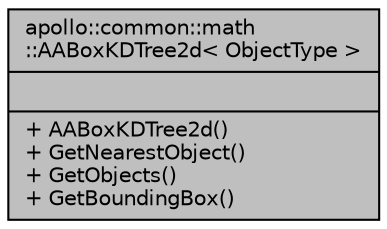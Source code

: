 digraph "apollo::common::math::AABoxKDTree2d&lt; ObjectType &gt;"
{
  edge [fontname="Helvetica",fontsize="10",labelfontname="Helvetica",labelfontsize="10"];
  node [fontname="Helvetica",fontsize="10",shape=record];
  Node1 [label="{apollo::common::math\l::AABoxKDTree2d\< ObjectType \>\n||+ AABoxKDTree2d()\l+ GetNearestObject()\l+ GetObjects()\l+ GetBoundingBox()\l}",height=0.2,width=0.4,color="black", fillcolor="grey75", style="filled" fontcolor="black"];
}
